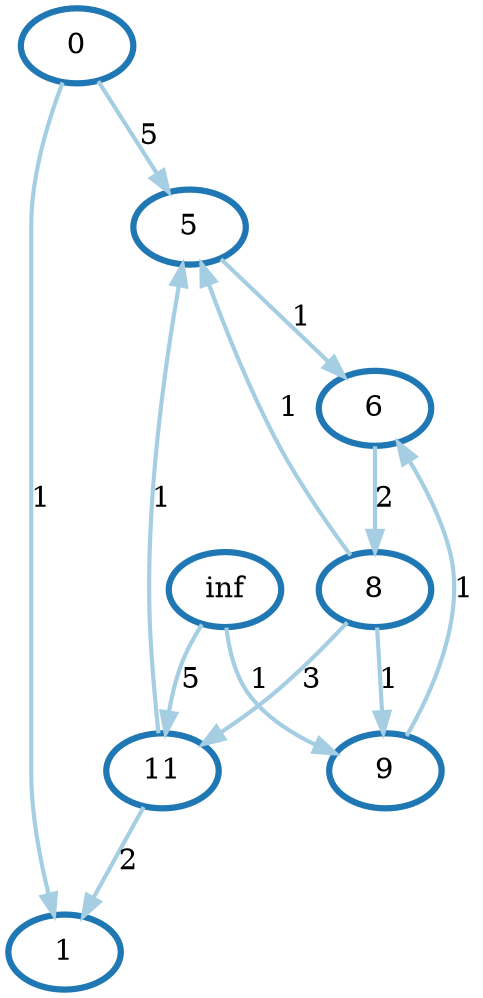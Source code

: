 digraph G {
    0 [penwidth=3,label="0",color=2, colorscheme=paired12]
    1 [penwidth=3,label="inf",color=2, colorscheme=paired12]
    2 [penwidth=3,label="8",color=2, colorscheme=paired12]
    3 [penwidth=3,label="1",color=2, colorscheme=paired12]
    4 [penwidth=3,label="11",color=2, colorscheme=paired12]
    5 [penwidth=3,label="9",color=2, colorscheme=paired12]
    6 [penwidth=3,label="5",color=2, colorscheme=paired12]
    7 [penwidth=3,label="6",color=2, colorscheme=paired12]

    0 -> 3 [penwidth=2,label="1",color=1, colorscheme=paired12]
    0 -> 6 [penwidth=2,label="5",color=1, colorscheme=paired12]
    1 -> 5 [penwidth=2,label="1",color=1, colorscheme=paired12]
    1 -> 4 [penwidth=2,label="5",color=1, colorscheme=paired12]
    2 -> 6 [penwidth=2,label="1",color=1, colorscheme=paired12]
    2 -> 4 [penwidth=2,label="3",color=1, colorscheme=paired12]
    2 -> 5 [penwidth=2,label="1",color=1, colorscheme=paired12]
    7 -> 2 [penwidth=2,label="2",color=1, colorscheme=paired12]
    4 -> 3 [penwidth=2,label="2",color=1, colorscheme=paired12]
    4 -> 6 [penwidth=2,label="1",color=1, colorscheme=paired12]
    5 -> 7 [penwidth=2,label="1",color=1, colorscheme=paired12]
    6 -> 7 [penwidth=2,label="1",color=1, colorscheme=paired12]
}